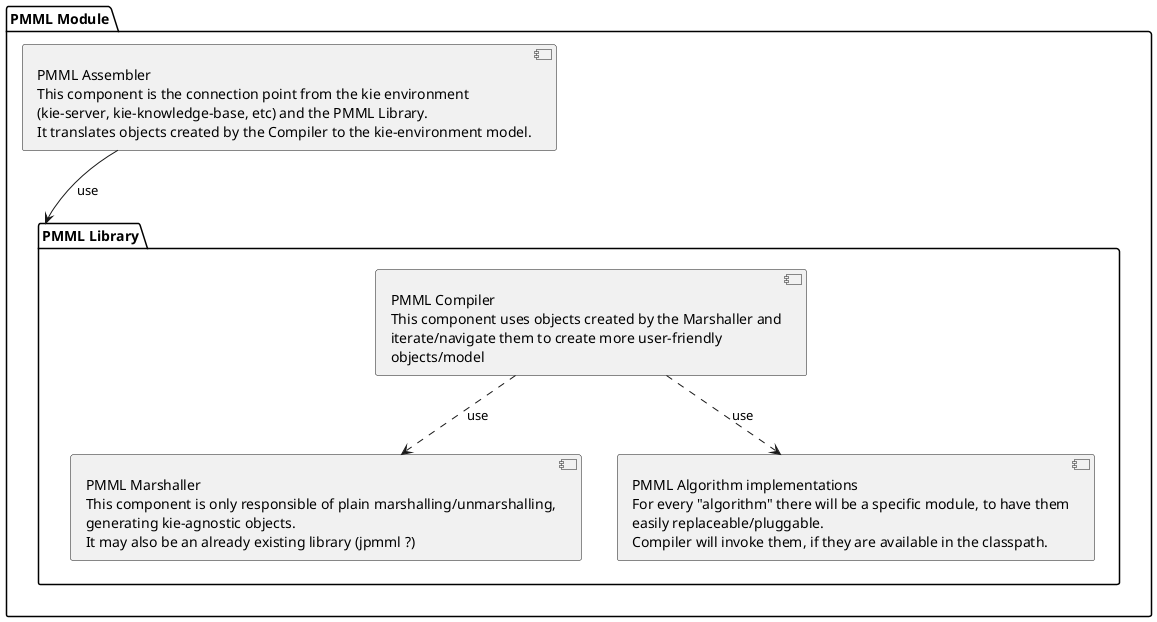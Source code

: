 @startuml
'default
top to bottom direction

package "PMML Module" {

package "PMML Library" {
    component marshaller [
        PMML Marshaller
        This component is only responsible of plain marshalling/unmarshalling,
        generating kie-agnostic objects.
        It may also be an already existing library (jpmml ?)
        ]
    component compiler [
        PMML Compiler
        This component uses objects created by the Marshaller and
        iterate/navigate them to create more user-friendly
        objects/model
        ]
    component implementations [
        PMML Algorithm implementations
        For every "algorithm" there will be a specific module, to have them
        easily replaceable/pluggable.
        Compiler will invoke them, if they are available in the classpath.
        ]
}

component assembler [
        PMML Assembler
        This component is the connection point from the kie environment
        (kie-server, kie-knowledge-base, etc) and the PMML Library.
        It translates objects created by the Compiler to the kie-environment model.
        ]


compiler ..> marshaller : use
compiler ..> implementations : use
assembler --> "PMML Library" : use
}

@enduml
